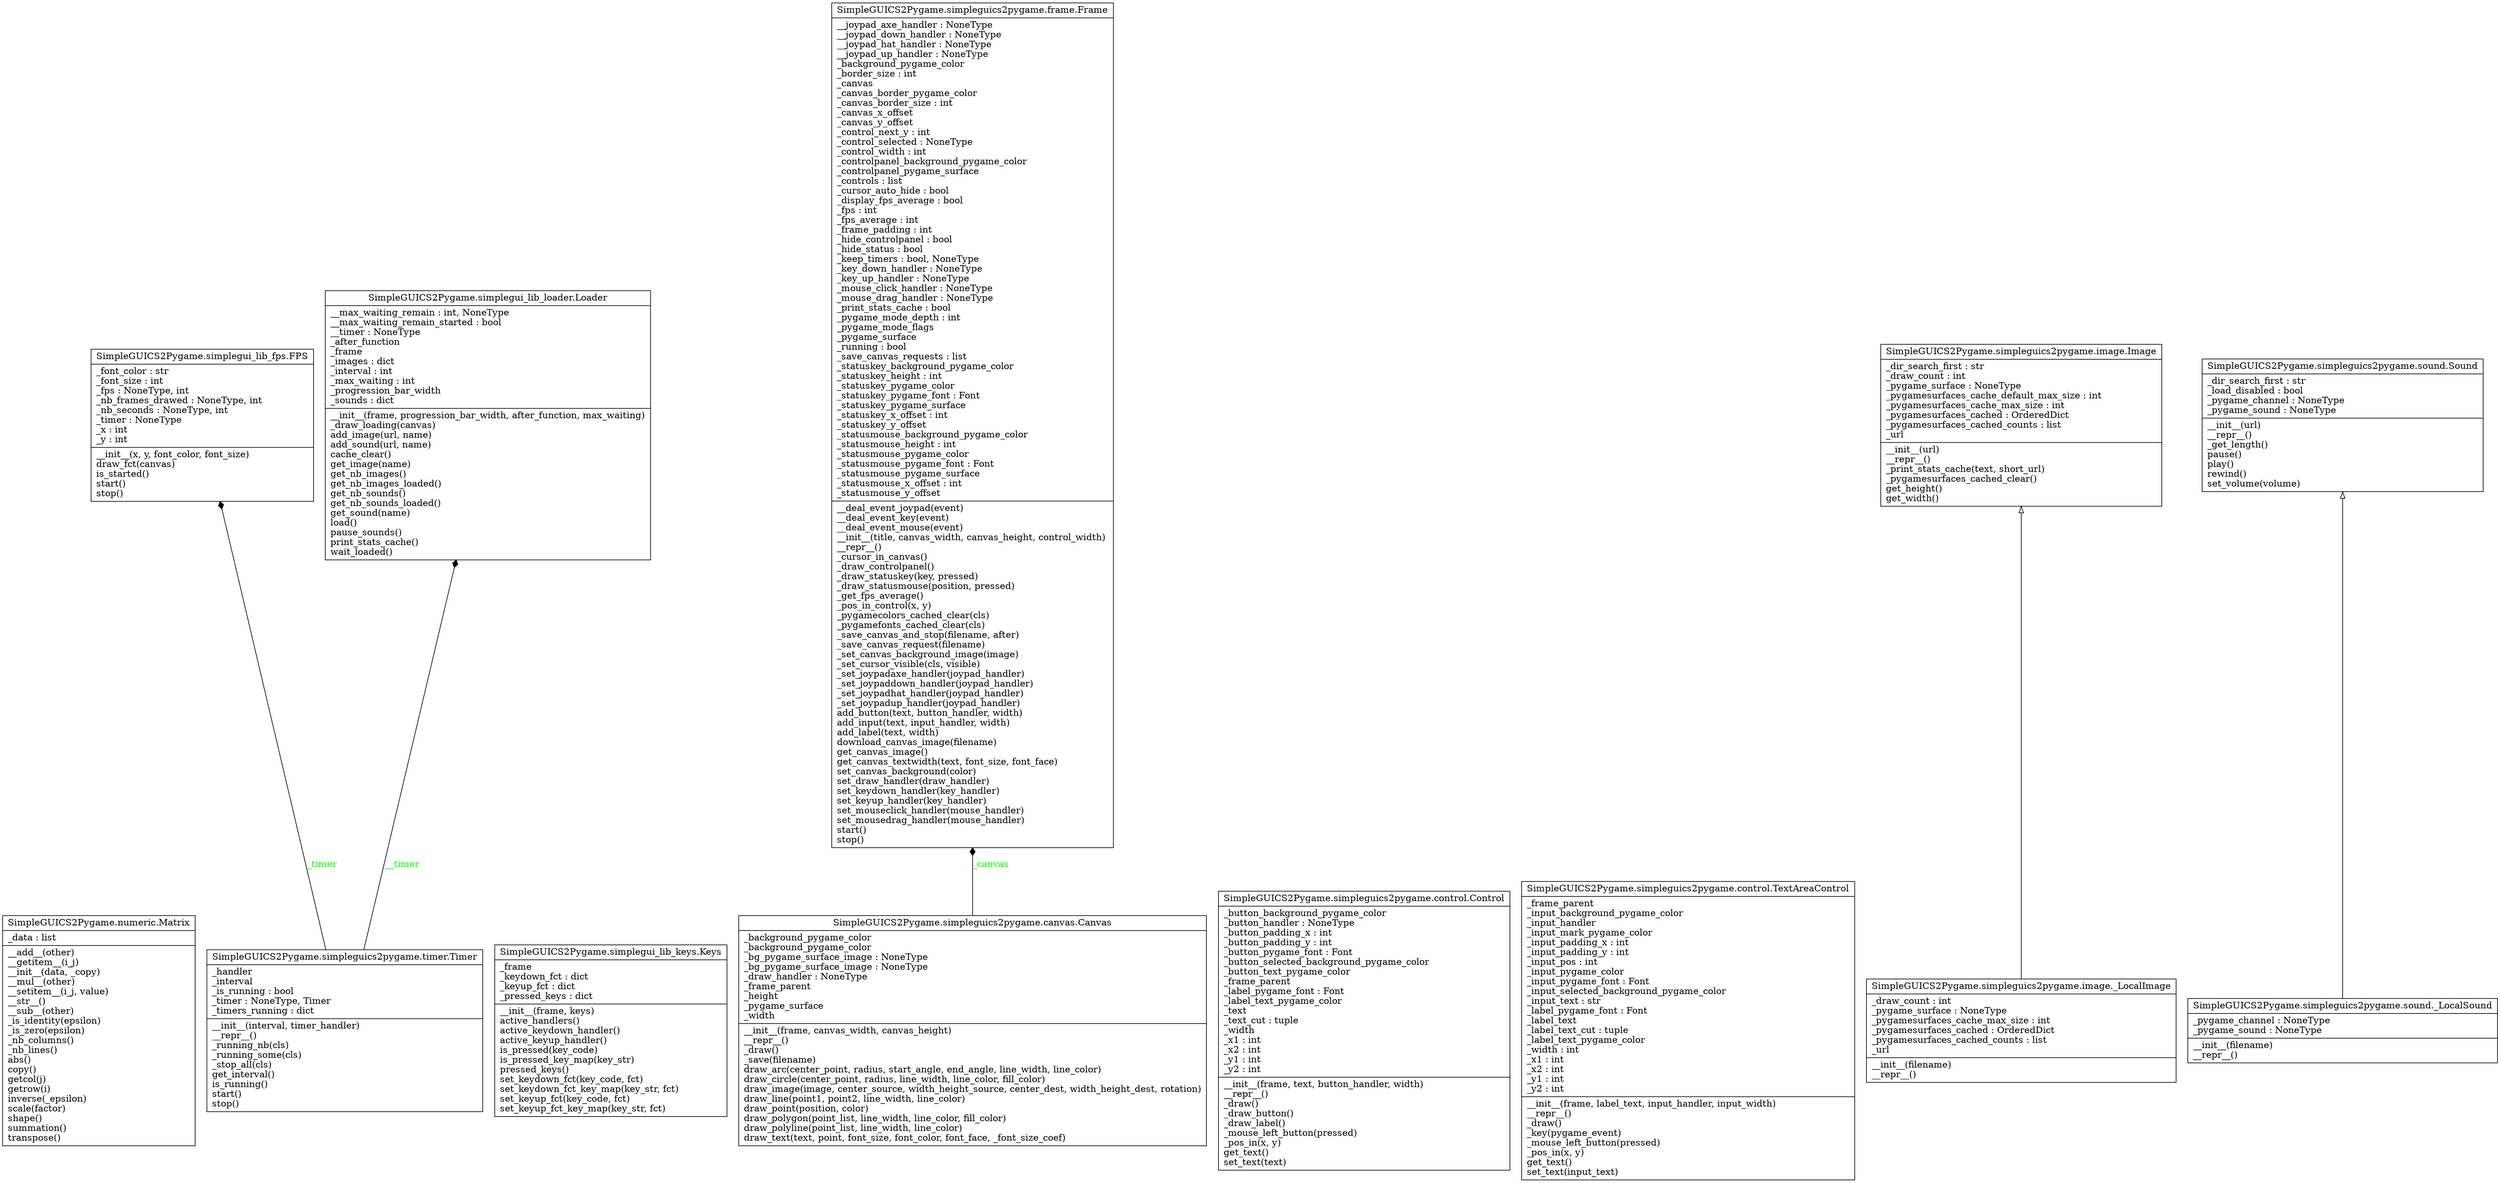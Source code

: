 digraph "classes_SimpleGUICS2Pygame_all" {
charset="utf-8"
rankdir=BT
"0" [label="{SimpleGUICS2Pygame.numeric.Matrix|_data : list\l|__add__(other)\l__getitem__(i_j)\l__init__(data, _copy)\l__mul__(other)\l__setitem__(i_j, value)\l__str__()\l__sub__(other)\l_is_identity(epsilon)\l_is_zero(epsilon)\l_nb_columns()\l_nb_lines()\labs()\lcopy()\lgetcol(j)\lgetrow(i)\linverse(_epsilon)\lscale(factor)\lshape()\lsummation()\ltranspose()\l}", shape="record"];
"1" [label="{SimpleGUICS2Pygame.simplegui_lib_fps.FPS|_font_color : str\l_font_size : int\l_fps : NoneType, int\l_nb_frames_drawed : NoneType, int\l_nb_seconds : NoneType, int\l_timer : NoneType\l_x : int\l_y : int\l|__init__(x, y, font_color, font_size)\ldraw_fct(canvas)\lis_started()\lstart()\lstop()\l}", shape="record"];
"2" [label="{SimpleGUICS2Pygame.simplegui_lib_keys.Keys|_frame\l_keydown_fct : dict\l_keyup_fct : dict\l_pressed_keys : dict\l|__init__(frame, keys)\lactive_handlers()\lactive_keydown_handler()\lactive_keyup_handler()\lis_pressed(key_code)\lis_pressed_key_map(key_str)\lpressed_keys()\lset_keydown_fct(key_code, fct)\lset_keydown_fct_key_map(key_str, fct)\lset_keyup_fct(key_code, fct)\lset_keyup_fct_key_map(key_str, fct)\l}", shape="record"];
"3" [label="{SimpleGUICS2Pygame.simplegui_lib_loader.Loader|__max_waiting_remain : int, NoneType\l__max_waiting_remain_started : bool\l__timer : NoneType\l_after_function\l_frame\l_images : dict\l_interval : int\l_max_waiting : int\l_progression_bar_width\l_sounds : dict\l|__init__(frame, progression_bar_width, after_function, max_waiting)\l_draw_loading(canvas)\ladd_image(url, name)\ladd_sound(url, name)\lcache_clear()\lget_image(name)\lget_nb_images()\lget_nb_images_loaded()\lget_nb_sounds()\lget_nb_sounds_loaded()\lget_sound(name)\lload()\lpause_sounds()\lprint_stats_cache()\lwait_loaded()\l}", shape="record"];
"4" [label="{SimpleGUICS2Pygame.simpleguics2pygame.canvas.Canvas|_background_pygame_color\l_background_pygame_color\l_bg_pygame_surface_image : NoneType\l_bg_pygame_surface_image : NoneType\l_draw_handler : NoneType\l_frame_parent\l_height\l_pygame_surface\l_width\l|__init__(frame, canvas_width, canvas_height)\l__repr__()\l_draw()\l_save(filename)\ldraw_arc(center_point, radius, start_angle, end_angle, line_width, line_color)\ldraw_circle(center_point, radius, line_width, line_color, fill_color)\ldraw_image(image, center_source, width_height_source, center_dest, width_height_dest, rotation)\ldraw_line(point1, point2, line_width, line_color)\ldraw_point(position, color)\ldraw_polygon(point_list, line_width, line_color, fill_color)\ldraw_polyline(point_list, line_width, line_color)\ldraw_text(text, point, font_size, font_color, font_face, _font_size_coef)\l}", shape="record"];
"5" [label="{SimpleGUICS2Pygame.simpleguics2pygame.control.Control|_button_background_pygame_color\l_button_handler : NoneType\l_button_padding_x : int\l_button_padding_y : int\l_button_pygame_font : Font\l_button_selected_background_pygame_color\l_button_text_pygame_color\l_frame_parent\l_label_pygame_font : Font\l_label_text_pygame_color\l_text\l_text_cut : tuple\l_width\l_x1 : int\l_x2 : int\l_y1 : int\l_y2 : int\l|__init__(frame, text, button_handler, width)\l__repr__()\l_draw()\l_draw_button()\l_draw_label()\l_mouse_left_button(pressed)\l_pos_in(x, y)\lget_text()\lset_text(text)\l}", shape="record"];
"6" [label="{SimpleGUICS2Pygame.simpleguics2pygame.control.TextAreaControl|_frame_parent\l_input_background_pygame_color\l_input_handler\l_input_mark_pygame_color\l_input_padding_x : int\l_input_padding_y : int\l_input_pos : int\l_input_pygame_color\l_input_pygame_font : Font\l_input_selected_background_pygame_color\l_input_text : str\l_label_pygame_font : Font\l_label_text\l_label_text_cut : tuple\l_label_text_pygame_color\l_width : int\l_x1 : int\l_x2 : int\l_y1 : int\l_y2 : int\l|__init__(frame, label_text, input_handler, input_width)\l__repr__()\l_draw()\l_key(pygame_event)\l_mouse_left_button(pressed)\l_pos_in(x, y)\lget_text()\lset_text(input_text)\l}", shape="record"];
"7" [label="{SimpleGUICS2Pygame.simpleguics2pygame.frame.Frame|__joypad_axe_handler : NoneType\l__joypad_down_handler : NoneType\l__joypad_hat_handler : NoneType\l__joypad_up_handler : NoneType\l_background_pygame_color\l_border_size : int\l_canvas\l_canvas_border_pygame_color\l_canvas_border_size : int\l_canvas_x_offset\l_canvas_y_offset\l_control_next_y : int\l_control_selected : NoneType\l_control_width : int\l_controlpanel_background_pygame_color\l_controlpanel_pygame_surface\l_controls : list\l_cursor_auto_hide : bool\l_display_fps_average : bool\l_fps : int\l_fps_average : int\l_frame_padding : int\l_hide_controlpanel : bool\l_hide_status : bool\l_keep_timers : bool, NoneType\l_key_down_handler : NoneType\l_key_up_handler : NoneType\l_mouse_click_handler : NoneType\l_mouse_drag_handler : NoneType\l_print_stats_cache : bool\l_pygame_mode_depth : int\l_pygame_mode_flags\l_pygame_surface\l_running : bool\l_save_canvas_requests : list\l_statuskey_background_pygame_color\l_statuskey_height : int\l_statuskey_pygame_color\l_statuskey_pygame_font : Font\l_statuskey_pygame_surface\l_statuskey_x_offset : int\l_statuskey_y_offset\l_statusmouse_background_pygame_color\l_statusmouse_height : int\l_statusmouse_pygame_color\l_statusmouse_pygame_font : Font\l_statusmouse_pygame_surface\l_statusmouse_x_offset : int\l_statusmouse_y_offset\l|__deal_event_joypad(event)\l__deal_event_key(event)\l__deal_event_mouse(event)\l__init__(title, canvas_width, canvas_height, control_width)\l__repr__()\l_cursor_in_canvas()\l_draw_controlpanel()\l_draw_statuskey(key, pressed)\l_draw_statusmouse(position, pressed)\l_get_fps_average()\l_pos_in_control(x, y)\l_pygamecolors_cached_clear(cls)\l_pygamefonts_cached_clear(cls)\l_save_canvas_and_stop(filename, after)\l_save_canvas_request(filename)\l_set_canvas_background_image(image)\l_set_cursor_visible(cls, visible)\l_set_joypadaxe_handler(joypad_handler)\l_set_joypaddown_handler(joypad_handler)\l_set_joypadhat_handler(joypad_handler)\l_set_joypadup_handler(joypad_handler)\ladd_button(text, button_handler, width)\ladd_input(text, input_handler, width)\ladd_label(text, width)\ldownload_canvas_image(filename)\lget_canvas_image()\lget_canvas_textwidth(text, font_size, font_face)\lset_canvas_background(color)\lset_draw_handler(draw_handler)\lset_keydown_handler(key_handler)\lset_keyup_handler(key_handler)\lset_mouseclick_handler(mouse_handler)\lset_mousedrag_handler(mouse_handler)\lstart()\lstop()\l}", shape="record"];
"8" [label="{SimpleGUICS2Pygame.simpleguics2pygame.image.Image|_dir_search_first : str\l_draw_count : int\l_pygame_surface : NoneType\l_pygamesurfaces_cache_default_max_size : int\l_pygamesurfaces_cache_max_size : int\l_pygamesurfaces_cached : OrderedDict\l_pygamesurfaces_cached_counts : list\l_url\l|__init__(url)\l__repr__()\l_print_stats_cache(text, short_url)\l_pygamesurfaces_cached_clear()\lget_height()\lget_width()\l}", shape="record"];
"9" [label="{SimpleGUICS2Pygame.simpleguics2pygame.image._LocalImage|_draw_count : int\l_pygame_surface : NoneType\l_pygamesurfaces_cache_max_size : int\l_pygamesurfaces_cached : OrderedDict\l_pygamesurfaces_cached_counts : list\l_url\l|__init__(filename)\l__repr__()\l}", shape="record"];
"10" [label="{SimpleGUICS2Pygame.simpleguics2pygame.sound.Sound|_dir_search_first : str\l_load_disabled : bool\l_pygame_channel : NoneType\l_pygame_sound : NoneType\l|__init__(url)\l__repr__()\l_get_length()\lpause()\lplay()\lrewind()\lset_volume(volume)\l}", shape="record"];
"11" [label="{SimpleGUICS2Pygame.simpleguics2pygame.sound._LocalSound|_pygame_channel : NoneType\l_pygame_sound : NoneType\l|__init__(filename)\l__repr__()\l}", shape="record"];
"12" [label="{SimpleGUICS2Pygame.simpleguics2pygame.timer.Timer|_handler\l_interval\l_is_running : bool\l_timer : NoneType, Timer\l_timers_running : dict\l|__init__(interval, timer_handler)\l__repr__()\l_running_nb(cls)\l_running_some(cls)\l_stop_all(cls)\lget_interval()\lis_running()\lstart()\lstop()\l}", shape="record"];
"9" -> "8" [arrowhead="empty", arrowtail="none"];
"11" -> "10" [arrowhead="empty", arrowtail="none"];
"4" -> "7" [arrowhead="diamond", arrowtail="none", fontcolor="green", label="_canvas", style="solid"];
"12" -> "1" [arrowhead="diamond", arrowtail="none", fontcolor="green", label="_timer", style="solid"];
"12" -> "3" [arrowhead="diamond", arrowtail="none", fontcolor="green", label="__timer", style="solid"];
}
